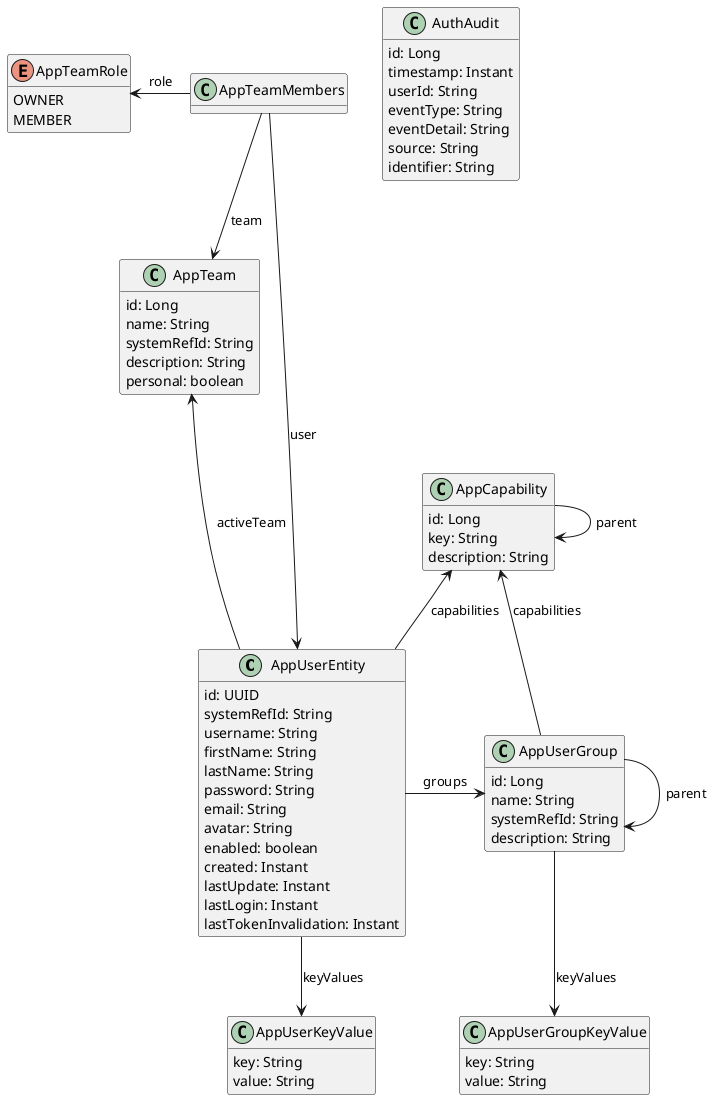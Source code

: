 @startuml

hide methods


class AppUserEntity {
    id: UUID
    systemRefId: String
    username: String
    firstName: String
    lastName: String
    password: String
    email: String
    avatar: String
    enabled: boolean
    created: Instant
    lastUpdate: Instant
    lastLogin: Instant
    lastTokenInvalidation: Instant
}

class AppCapability {
    id: Long
    key: String
    description: String
}

AppCapability -> AppCapability: parent

class AppUserKeyValue {
    key: String
    value: String
}

AppUserEntity -u-> AppCapability: capabilities
AppUserEntity  -d-> AppUserKeyValue : keyValues

class AppUserGroup {
    id: Long
    name: String
    systemRefId: String
    description: String
}

AppUserGroup -> AppUserGroup: parent
AppUserEntity -> AppUserGroup: groups
AppUserGroup  -u-> AppCapability : capabilities

class AppUserGroupKeyValue {
    key: String
    value: String
}

AppUserGroup -d-> AppUserGroupKeyValue : keyValues


class AppTeam {
    id: Long
    name: String
    systemRefId: String
    description: String
    personal: boolean
}

enum AppTeamRole {
    OWNER
    MEMBER
}

class AppTeamMembers {
}

AppTeamMembers -d-> AppTeam: team
AppTeamMembers -d-> AppUserEntity: user
AppTeamMembers -l-> AppTeamRole: role
AppUserEntity --u-> AppTeam: activeTeam

class AuthAudit {
    id: Long
    timestamp: Instant
    userId: String
    eventType: String
    eventDetail: String
    source: String
    identifier: String
}



@enduml